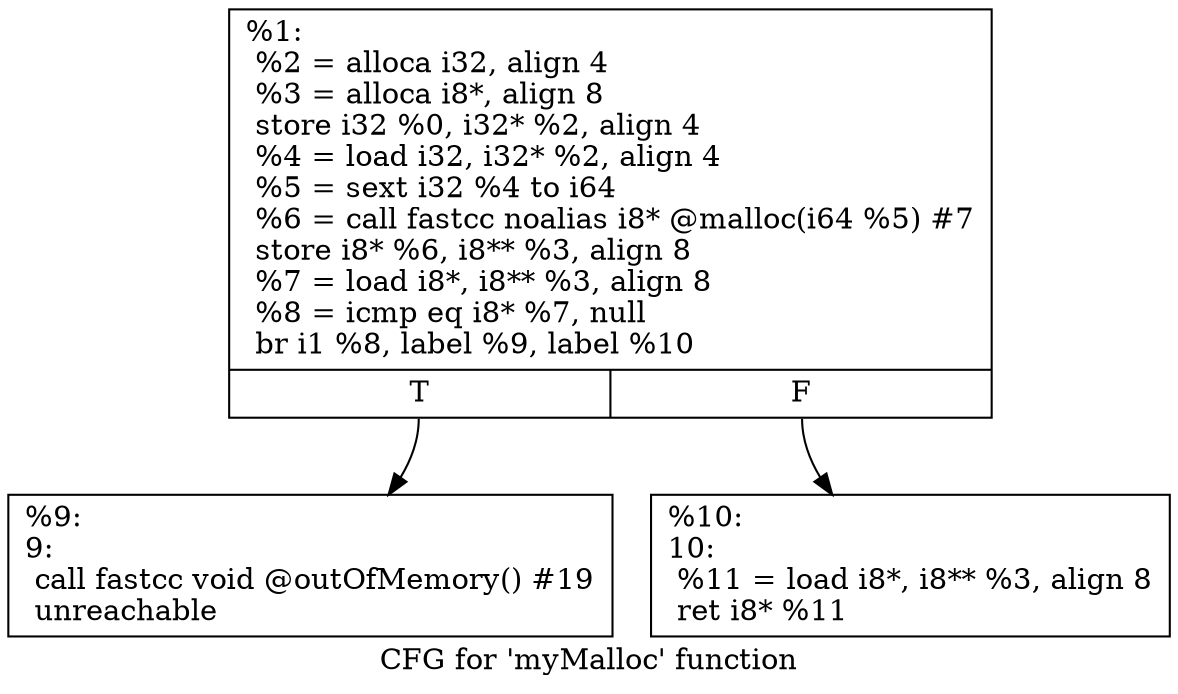 digraph "CFG for 'myMalloc' function" {
	label="CFG for 'myMalloc' function";

	Node0x1c8e950 [shape=record,label="{%1:\l  %2 = alloca i32, align 4\l  %3 = alloca i8*, align 8\l  store i32 %0, i32* %2, align 4\l  %4 = load i32, i32* %2, align 4\l  %5 = sext i32 %4 to i64\l  %6 = call fastcc noalias i8* @malloc(i64 %5) #7\l  store i8* %6, i8** %3, align 8\l  %7 = load i8*, i8** %3, align 8\l  %8 = icmp eq i8* %7, null\l  br i1 %8, label %9, label %10\l|{<s0>T|<s1>F}}"];
	Node0x1c8e950:s0 -> Node0x1c8fbe0;
	Node0x1c8e950:s1 -> Node0x1c8fc30;
	Node0x1c8fbe0 [shape=record,label="{%9:\l9:                                                \l  call fastcc void @outOfMemory() #19\l  unreachable\l}"];
	Node0x1c8fc30 [shape=record,label="{%10:\l10:                                               \l  %11 = load i8*, i8** %3, align 8\l  ret i8* %11\l}"];
}
